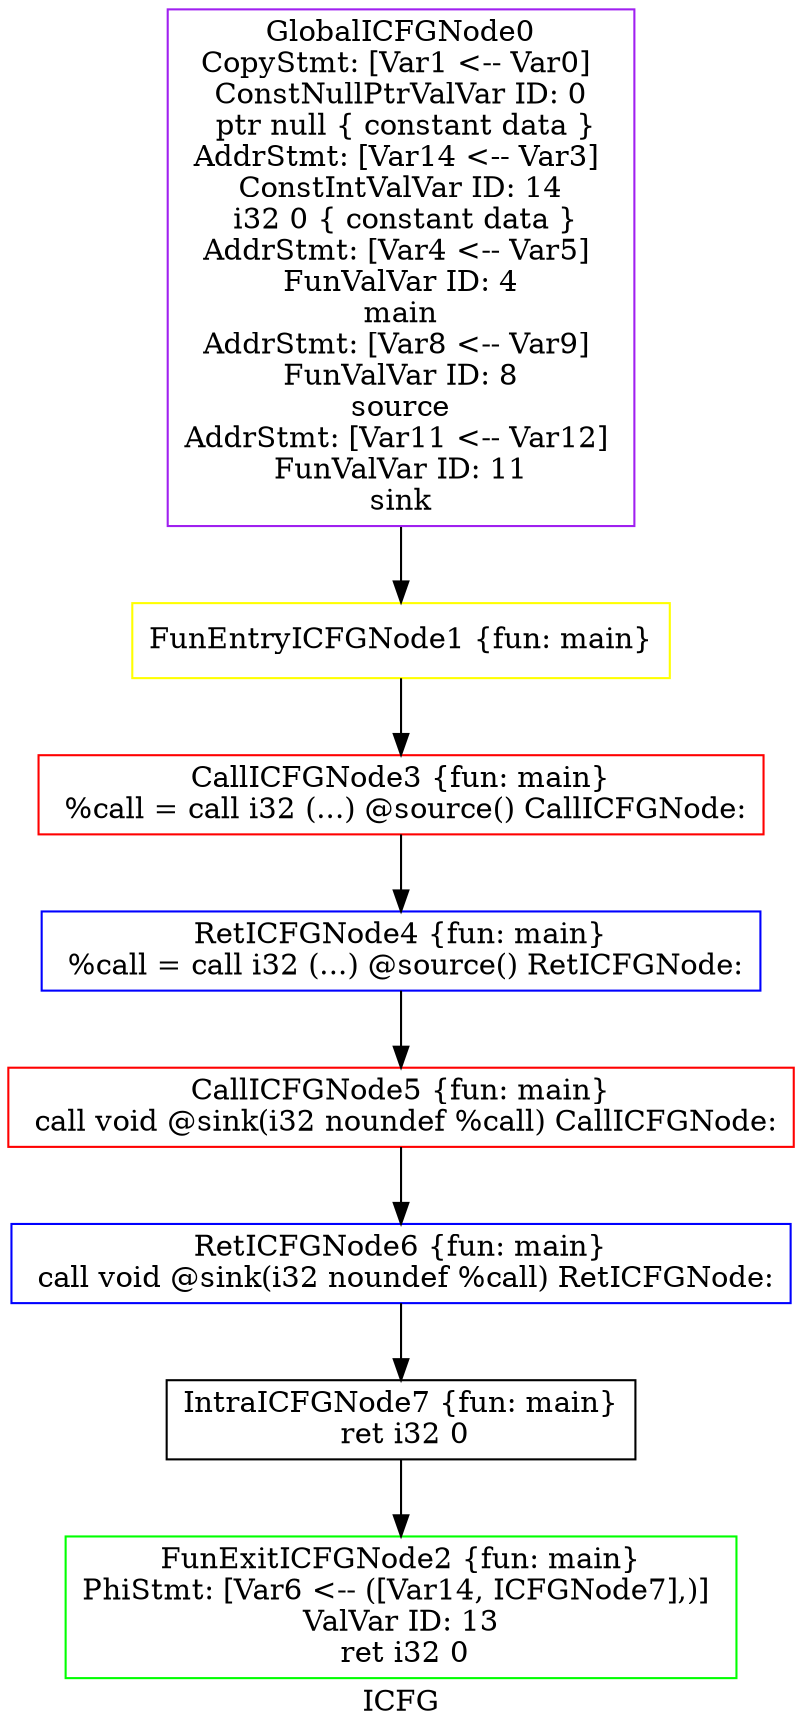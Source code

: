 digraph "ICFG" {
	label="ICFG";

	Node0xaaab1409c620 [shape=record,color=purple,label="{GlobalICFGNode0\nCopyStmt: [Var1 \<-- Var0]  \nConstNullPtrValVar ID: 0\n ptr null \{ constant data \}\nAddrStmt: [Var14 \<-- Var3]  \nConstIntValVar ID: 14\n i32 0 \{ constant data \}\nAddrStmt: [Var4 \<-- Var5]  \nFunValVar ID: 4\nmain\nAddrStmt: [Var8 \<-- Var9]  \nFunValVar ID: 8\nsource\nAddrStmt: [Var11 \<-- Var12]  \nFunValVar ID: 11\nsink}"];
	Node0xaaab1409c620 -> Node0xaaab140ca520[style=solid];
	Node0xaaab140ca520 [shape=record,color=yellow,label="{FunEntryICFGNode1 \{fun: main\}}"];
	Node0xaaab140ca520 -> Node0xaaab14073300[style=solid];
	Node0xaaab1408fc60 [shape=record,color=green,label="{FunExitICFGNode2 \{fun: main\}\nPhiStmt: [Var6 \<-- ([Var14, ICFGNode7],)]  \nValVar ID: 13\n   ret i32 0 }"];
	Node0xaaab14073300 [shape=record,color=red,label="{CallICFGNode3 \{fun: main\}\n   %call = call i32 (...) @source() CallICFGNode: }"];
	Node0xaaab14073300 -> Node0xaaab1409a860[style=solid];
	Node0xaaab1409a860 [shape=record,color=blue,label="{RetICFGNode4 \{fun: main\}\n   %call = call i32 (...) @source() RetICFGNode: }"];
	Node0xaaab1409a860 -> Node0xaaab140b39d0[style=solid];
	Node0xaaab140b39d0 [shape=record,color=red,label="{CallICFGNode5 \{fun: main\}\n   call void @sink(i32 noundef %call) CallICFGNode: }"];
	Node0xaaab140b39d0 -> Node0xaaab140ada00[style=solid];
	Node0xaaab140ada00 [shape=record,color=blue,label="{RetICFGNode6 \{fun: main\}\n   call void @sink(i32 noundef %call) RetICFGNode: }"];
	Node0xaaab140ada00 -> Node0xaaab140b0f30[style=solid];
	Node0xaaab140b0f30 [shape=record,color=black,label="{IntraICFGNode7 \{fun: main\}\n   ret i32 0 }"];
	Node0xaaab140b0f30 -> Node0xaaab1408fc60[style=solid];
}
